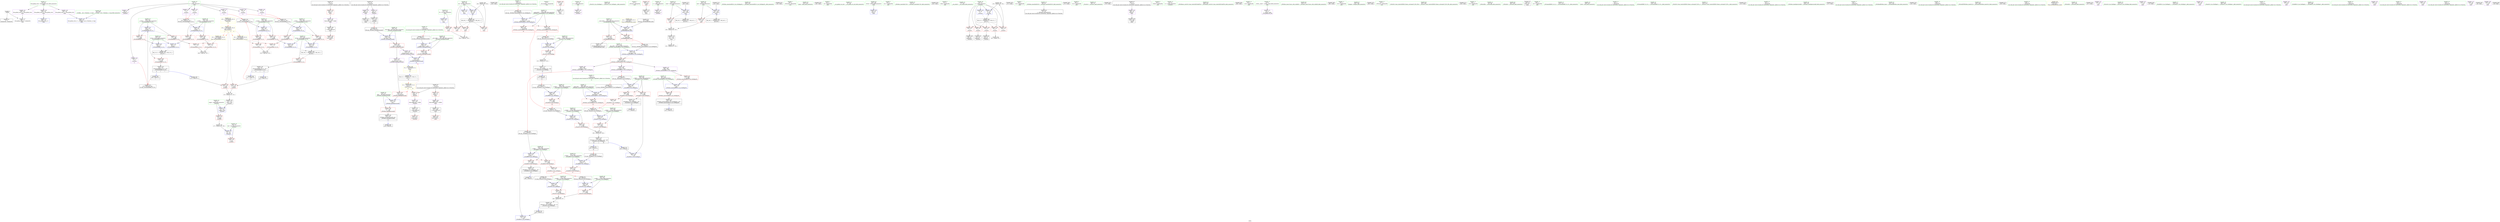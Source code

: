 digraph "SVFG" {
	label="SVFG";

	Node0x5564a531a4a0 [shape=record,color=grey,label="{NodeID: 0\nNullPtr}"];
	Node0x5564a531a4a0 -> Node0x5564a5494d60[style=solid];
	Node0x5564a531a4a0 -> Node0x5564a54966e0[style=solid];
	Node0x5564a54cfbc0 [shape=record,color=black,label="{NodeID: 526\n180 = PHI(116, 117, )\n1st arg _ZSt3minIiERKT_S2_S2_ }"];
	Node0x5564a54cfbc0 -> Node0x5564a5496f30[style=solid];
	Node0x5564a54953d0 [shape=record,color=red,label="{NodeID: 194\n259\<--258\nvbase.offset\<--\nmain\n}"];
	Node0x5564a5492470 [shape=record,color=black,label="{NodeID: 111\n270\<--269\n\<--add.ptr4\nmain\n}"];
	Node0x5564a5490440 [shape=record,color=green,label="{NodeID: 28\n8\<--12\nx\<--x_field_insensitive\nGlob }"];
	Node0x5564a5490440 -> Node0x5564a5497800[style=solid];
	Node0x5564a5490440 -> Node0x5564a54978d0[style=solid];
	Node0x5564a5490440 -> Node0x5564a54979a0[style=solid];
	Node0x5564a5490440 -> Node0x5564a5497a70[style=solid];
	Node0x5564a5490440 -> Node0x5564a5497b40[style=solid];
	Node0x5564a5490440 -> Node0x5564a5497c10[style=solid];
	Node0x5564a5490440 -> Node0x5564a5497ce0[style=solid];
	Node0x5564a549b590 [shape=record,color=grey,label="{NodeID: 388\n330 = Binary(329, 104, )\n}"];
	Node0x5564a549b590 -> Node0x5564a549f8f0[style=solid];
	Node0x5564a5496b20 [shape=record,color=blue,label="{NodeID: 222\n158\<--154\n__a.addr\<--__a\n_ZSt3maxIiERKT_S2_S2_\n}"];
	Node0x5564a5496b20 -> Node0x5564a5499e90[style=dashed];
	Node0x5564a5496b20 -> Node0x5564a5499f60[style=dashed];
	Node0x5564a54985d0 [shape=record,color=purple,label="{NodeID: 139\n464\<--42\nllvm.global_ctors_0\<--llvm.global_ctors\nGlob }"];
	Node0x5564a54985d0 -> Node0x5564a54964e0[style=solid];
	Node0x5564a5492e20 [shape=record,color=green,label="{NodeID: 56\n210\<--211\n__old\<--__old_field_insensitive\n_ZNSt8ios_base9precisionEl\n}"];
	Node0x5564a5492e20 -> Node0x5564a549aac0[style=solid];
	Node0x5564a5492e20 -> Node0x5564a549f270[style=solid];
	Node0x5564a54cdd20 [shape=record,color=black,label="{NodeID: 499\n100 = PHI()\n}"];
	Node0x5564a54a0110 [shape=record,color=blue,label="{NodeID: 250\n421\<--418\n__b.addr\<--__b\n_ZStoRRSt13_Ios_FmtflagsS_\n}"];
	Node0x5564a54a0110 -> Node0x5564a5496000[style=dashed];
	Node0x5564a5499cf0 [shape=record,color=red,label="{NodeID: 167\n133\<--132\nvbase.offset\<--\n_Z5solvev\n}"];
	Node0x5564a5494750 [shape=record,color=green,label="{NodeID: 84\n421\<--422\n__b.addr\<--__b.addr_field_insensitive\n_ZStoRRSt13_Ios_FmtflagsS_\n}"];
	Node0x5564a5494750 -> Node0x5564a5496000[style=solid];
	Node0x5564a5494750 -> Node0x5564a54a0110[style=solid];
	Node0x5564a548e280 [shape=record,color=green,label="{NodeID: 1\n7\<--1\n__dso_handle\<--dummyObj\nGlob }"];
	Node0x5564a54cfd40 [shape=record,color=black,label="{NodeID: 527\n448 = PHI(426, )\n0th arg _ZStorSt13_Ios_FmtflagsS_ }"];
	Node0x5564a54cfd40 -> Node0x5564a54a0450[style=solid];
	Node0x5564a54954a0 [shape=record,color=red,label="{NodeID: 195\n268\<--267\nvbase.offset3\<--\nmain\n}"];
	Node0x5564a5492540 [shape=record,color=black,label="{NodeID: 112\n280\<--277\ncall8\<--\nmain\n}"];
	Node0x5564a5490540 [shape=record,color=green,label="{NodeID: 29\n13\<--14\ny\<--y_field_insensitive\nGlob }"];
	Node0x5564a5490540 -> Node0x5564a5497db0[style=solid];
	Node0x5564a549b710 [shape=record,color=grey,label="{NodeID: 389\n413 = Binary(412, 414, )\n}"];
	Node0x5564a549b710 -> Node0x5564a54973f0[style=solid];
	Node0x5564a5496bf0 [shape=record,color=blue,label="{NodeID: 223\n160\<--155\n__b.addr\<--__b\n_ZSt3maxIiERKT_S2_S2_\n}"];
	Node0x5564a5496bf0 -> Node0x5564a549a030[style=dashed];
	Node0x5564a5496bf0 -> Node0x5564a549a100[style=dashed];
	Node0x5564a54986a0 [shape=record,color=purple,label="{NodeID: 140\n465\<--42\nllvm.global_ctors_1\<--llvm.global_ctors\nGlob }"];
	Node0x5564a54986a0 -> Node0x5564a54965e0[style=solid];
	Node0x5564a5492ef0 [shape=record,color=green,label="{NodeID: 57\n228\<--229\n__base.addr\<--__base.addr_field_insensitive\n_ZSt5fixedRSt8ios_base\n}"];
	Node0x5564a5492ef0 -> Node0x5564a549ac60[style=solid];
	Node0x5564a5492ef0 -> Node0x5564a549ad30[style=solid];
	Node0x5564a5492ef0 -> Node0x5564a549f410[style=solid];
	Node0x5564a54cddf0 [shape=record,color=black,label="{NodeID: 500\n109 = PHI(153, )\n|{<s0>7}}"];
	Node0x5564a54cddf0:s0 -> Node0x5564a54d0140[style=solid,color=red];
	Node0x5564a54b9680 [shape=record,color=yellow,style=double,label="{NodeID: 417\n10V_1 = ENCHI(MR_10V_0)\npts\{120000 \}\nFun[main]|{<s0>25}}"];
	Node0x5564a54b9680:s0 -> Node0x5564a54ba950[style=dashed,color=red];
	Node0x5564a54a01e0 [shape=record,color=blue,label="{NodeID: 251\n431\<--428\n\<--call\n_ZStoRRSt13_Ios_FmtflagsS_\n}"];
	Node0x5564a5499dc0 [shape=record,color=red,label="{NodeID: 168\n176\<--156\n\<--retval\n_ZSt3maxIiERKT_S2_S2_\n}"];
	Node0x5564a5499dc0 -> Node0x5564a5491e30[style=solid];
	Node0x5564a5494820 [shape=record,color=green,label="{NodeID: 85\n429\<--430\n_ZStorSt13_Ios_FmtflagsS_\<--_ZStorSt13_Ios_FmtflagsS__field_insensitive\n}"];
	Node0x5564a548e310 [shape=record,color=green,label="{NodeID: 2\n17\<--1\n_ZSt3cin\<--dummyObj\nGlob }"];
	Node0x5564a54cfe50 [shape=record,color=black,label="{NodeID: 528\n449 = PHI(427, )\n1st arg _ZStorSt13_Ios_FmtflagsS_ }"];
	Node0x5564a54cfe50 -> Node0x5564a54a0520[style=solid];
	Node0x5564a5495570 [shape=record,color=red,label="{NodeID: 196\n368\<--357\nthis1\<--this.addr\n_ZNSt8ios_base4setfESt13_Ios_FmtflagsS0_\n}"];
	Node0x5564a5495570 -> Node0x5564a5498cb0[style=solid];
	Node0x5564a5495570 -> Node0x5564a5498d80[style=solid];
	Node0x5564a5495570 -> Node0x5564a5498e50[style=solid];
	Node0x5564a5492610 [shape=record,color=black,label="{NodeID: 113\n286\<--283\ncall9\<--\nmain\n}"];
	Node0x5564a5490640 [shape=record,color=green,label="{NodeID: 30\n15\<--16\nz\<--z_field_insensitive\nGlob }"];
	Node0x5564a5490640 -> Node0x5564a5497e80[style=solid];
	Node0x5564a549b890 [shape=record,color=grey,label="{NodeID: 390\n322 = Binary(321, 323, )\n}"];
	Node0x5564a5496cc0 [shape=record,color=blue,label="{NodeID: 224\n156\<--170\nretval\<--\n_ZSt3maxIiERKT_S2_S2_\n}"];
	Node0x5564a5496cc0 -> Node0x5564a54b5840[style=dashed];
	Node0x5564a54987a0 [shape=record,color=purple,label="{NodeID: 141\n466\<--42\nllvm.global_ctors_2\<--llvm.global_ctors\nGlob }"];
	Node0x5564a54987a0 -> Node0x5564a54966e0[style=solid];
	Node0x5564a5492fc0 [shape=record,color=green,label="{NodeID: 58\n235\<--236\n_ZNSt8ios_base4setfESt13_Ios_FmtflagsS0_\<--_ZNSt8ios_base4setfESt13_Ios_FmtflagsS0__field_insensitive\n}"];
	Node0x5564a54cdff0 [shape=record,color=black,label="{NodeID: 501\n140 = PHI()\n}"];
	Node0x5564a54a02b0 [shape=record,color=blue,label="{NodeID: 252\n437\<--435\n__a.addr\<--__a\n_ZStanSt13_Ios_FmtflagsS_\n}"];
	Node0x5564a54a02b0 -> Node0x5564a54961a0[style=dashed];
	Node0x5564a5499e90 [shape=record,color=red,label="{NodeID: 169\n164\<--158\n\<--__a.addr\n_ZSt3maxIiERKT_S2_S2_\n}"];
	Node0x5564a5499e90 -> Node0x5564a549a1d0[style=solid];
	Node0x5564a5494920 [shape=record,color=green,label="{NodeID: 86\n437\<--438\n__a.addr\<--__a.addr_field_insensitive\n_ZStanSt13_Ios_FmtflagsS_\n}"];
	Node0x5564a5494920 -> Node0x5564a54961a0[style=solid];
	Node0x5564a5494920 -> Node0x5564a54a02b0[style=solid];
	Node0x5564a548e5c0 [shape=record,color=green,label="{NodeID: 3\n20\<--1\n_ZSt4cout\<--dummyObj\nGlob }"];
	Node0x5564a54cff60 [shape=record,color=black,label="{NodeID: 529\n154 = PHI(107, 112, )\n0th arg _ZSt3maxIiERKT_S2_S2_ }"];
	Node0x5564a54cff60 -> Node0x5564a5496b20[style=solid];
	Node0x5564a5495640 [shape=record,color=red,label="{NodeID: 197\n380\<--359\n\<--__fmtfl.addr\n_ZNSt8ios_base4setfESt13_Ios_FmtflagsS0_\n|{<s0>34}}"];
	Node0x5564a5495640:s0 -> Node0x5564a54d05b0[style=solid,color=red];
	Node0x5564a54926e0 [shape=record,color=black,label="{NodeID: 114\n321\<--320\nconv\<--sub\nmain\n}"];
	Node0x5564a54926e0 -> Node0x5564a549b890[style=solid];
	Node0x5564a5490740 [shape=record,color=green,label="{NodeID: 31\n42\<--46\nllvm.global_ctors\<--llvm.global_ctors_field_insensitive\nGlob }"];
	Node0x5564a5490740 -> Node0x5564a54985d0[style=solid];
	Node0x5564a5490740 -> Node0x5564a54986a0[style=solid];
	Node0x5564a5490740 -> Node0x5564a54987a0[style=solid];
	Node0x5564a549ba10 [shape=record,color=grey,label="{NodeID: 391\n320 = Binary(318, 319, )\n}"];
	Node0x5564a549ba10 -> Node0x5564a54926e0[style=solid];
	Node0x5564a5496d90 [shape=record,color=blue,label="{NodeID: 225\n156\<--173\nretval\<--\n_ZSt3maxIiERKT_S2_S2_\n}"];
	Node0x5564a5496d90 -> Node0x5564a54b5840[style=dashed];
	Node0x5564a54988a0 [shape=record,color=purple,label="{NodeID: 142\n131\<--130\nvbase.offset.ptr\<--vtable\n_Z5solvev\n}"];
	Node0x5564a54988a0 -> Node0x5564a5491c90[style=solid];
	Node0x5564a54930c0 [shape=record,color=green,label="{NodeID: 59\n242\<--243\nmain\<--main_field_insensitive\n}"];
	Node0x5564a54ce0c0 [shape=record,color=black,label="{NodeID: 502\n146 = PHI()\n}"];
	Node0x5564a54a0380 [shape=record,color=blue,label="{NodeID: 253\n439\<--436\n__b.addr\<--__b\n_ZStanSt13_Ios_FmtflagsS_\n}"];
	Node0x5564a54a0380 -> Node0x5564a5496270[style=dashed];
	Node0x5564a5499f60 [shape=record,color=red,label="{NodeID: 170\n173\<--158\n\<--__a.addr\n_ZSt3maxIiERKT_S2_S2_\n}"];
	Node0x5564a5499f60 -> Node0x5564a5496d90[style=solid];
	Node0x5564a54949f0 [shape=record,color=green,label="{NodeID: 87\n439\<--440\n__b.addr\<--__b.addr_field_insensitive\n_ZStanSt13_Ios_FmtflagsS_\n}"];
	Node0x5564a54949f0 -> Node0x5564a5496270[style=solid];
	Node0x5564a54949f0 -> Node0x5564a54a0380[style=solid];
	Node0x5564a548e650 [shape=record,color=green,label="{NodeID: 4\n23\<--1\n.str\<--dummyObj\nGlob }"];
	Node0x5564a54d0140 [shape=record,color=black,label="{NodeID: 530\n155 = PHI(108, 109, )\n1st arg _ZSt3maxIiERKT_S2_S2_ }"];
	Node0x5564a54d0140 -> Node0x5564a5496bf0[style=solid];
	Node0x5564a5495710 [shape=record,color=red,label="{NodeID: 198\n372\<--361\n\<--__mask.addr\n_ZNSt8ios_base4setfESt13_Ios_FmtflagsS0_\n|{<s0>32}}"];
	Node0x5564a5495710:s0 -> Node0x5564a54d1170[style=solid,color=red];
	Node0x5564a5497250 [shape=record,color=black,label="{NodeID: 115\n353\<--389\n_ZNSt8ios_base4setfESt13_Ios_FmtflagsS0__ret\<--\n_ZNSt8ios_base4setfESt13_Ios_FmtflagsS0_\n|{<s0>13}}"];
	Node0x5564a5497250:s0 -> Node0x5564a54ce190[style=solid,color=blue];
	Node0x5564a5490840 [shape=record,color=green,label="{NodeID: 32\n47\<--48\n__cxx_global_var_init\<--__cxx_global_var_init_field_insensitive\n}"];
	Node0x5564a549bb90 [shape=record,color=grey,label="{NodeID: 392\n445 = Binary(443, 444, )\n}"];
	Node0x5564a549bb90 -> Node0x5564a5497590[style=solid];
	Node0x5564a5496e60 [shape=record,color=blue,label="{NodeID: 226\n183\<--179\n__a.addr\<--__a\n_ZSt3minIiERKT_S2_S2_\n}"];
	Node0x5564a5496e60 -> Node0x5564a549a440[style=dashed];
	Node0x5564a5496e60 -> Node0x5564a549a510[style=dashed];
	Node0x5564a5498970 [shape=record,color=purple,label="{NodeID: 143\n215\<--214\n_M_precision\<--this1\n_ZNSt8ios_base9precisionEl\n}"];
	Node0x5564a5498970 -> Node0x5564a549ab90[style=solid];
	Node0x5564a54931c0 [shape=record,color=green,label="{NodeID: 60\n245\<--246\nretval\<--retval_field_insensitive\nmain\n}"];
	Node0x5564a54931c0 -> Node0x5564a549f4e0[style=solid];
	Node0x5564a54ce190 [shape=record,color=black,label="{NodeID: 503\n232 = PHI(353, )\n}"];
	Node0x5564a54a0450 [shape=record,color=blue,label="{NodeID: 254\n450\<--448\n__a.addr\<--__a\n_ZStorSt13_Ios_FmtflagsS_\n}"];
	Node0x5564a54a0450 -> Node0x5564a5496340[style=dashed];
	Node0x5564a549a030 [shape=record,color=red,label="{NodeID: 171\n166\<--160\n\<--__b.addr\n_ZSt3maxIiERKT_S2_S2_\n}"];
	Node0x5564a549a030 -> Node0x5564a549a2a0[style=solid];
	Node0x5564a5494ac0 [shape=record,color=green,label="{NodeID: 88\n450\<--451\n__a.addr\<--__a.addr_field_insensitive\n_ZStorSt13_Ios_FmtflagsS_\n}"];
	Node0x5564a5494ac0 -> Node0x5564a5496340[style=solid];
	Node0x5564a5494ac0 -> Node0x5564a54a0450[style=solid];
	Node0x5564a548e6e0 [shape=record,color=green,label="{NodeID: 5\n25\<--1\n.str.1\<--dummyObj\nGlob }"];
	Node0x5564a54d02c0 [shape=record,color=black,label="{NodeID: 531\n227 = PHI()\n0th arg _ZSt5fixedRSt8ios_base }"];
	Node0x5564a54d02c0 -> Node0x5564a549f410[style=solid];
	Node0x5564a54957e0 [shape=record,color=red,label="{NodeID: 199\n381\<--361\n\<--__mask.addr\n_ZNSt8ios_base4setfESt13_Ios_FmtflagsS0_\n|{<s0>34}}"];
	Node0x5564a54957e0:s0 -> Node0x5564a54d07c0[style=solid,color=red];
	Node0x5564a5497320 [shape=record,color=black,label="{NodeID: 116\n391\<--404\n_ZStaNRSt13_Ios_FmtflagsS__ret\<--\n_ZStaNRSt13_Ios_FmtflagsS_\n|{<s0>33}}"];
	Node0x5564a5497320:s0 -> Node0x5564a54cf370[style=solid,color=blue];
	Node0x5564a5490940 [shape=record,color=green,label="{NodeID: 33\n51\<--52\n_ZNSt8ios_base4InitC1Ev\<--_ZNSt8ios_base4InitC1Ev_field_insensitive\n}"];
	Node0x5564a549bd10 [shape=record,color=grey,label="{NodeID: 393\n127 = Binary(126, 128, )\n}"];
	Node0x5564a549bd10 -> Node0x5564a5496a50[style=solid];
	Node0x5564a5496f30 [shape=record,color=blue,label="{NodeID: 227\n185\<--180\n__b.addr\<--__b\n_ZSt3minIiERKT_S2_S2_\n}"];
	Node0x5564a5496f30 -> Node0x5564a549a5e0[style=dashed];
	Node0x5564a5496f30 -> Node0x5564a549a6b0[style=dashed];
	Node0x5564a5498a40 [shape=record,color=purple,label="{NodeID: 144\n219\<--214\n_M_precision2\<--this1\n_ZNSt8ios_base9precisionEl\n}"];
	Node0x5564a5498a40 -> Node0x5564a549f340[style=solid];
	Node0x5564a5493290 [shape=record,color=green,label="{NodeID: 61\n247\<--248\nTC\<--TC_field_insensitive\nmain\n}"];
	Node0x5564a5493290 -> Node0x5564a549ae00[style=solid];
	Node0x5564a5493290 -> Node0x5564a549f5b0[style=solid];
	Node0x5564a54ce2a0 [shape=record,color=black,label="{NodeID: 504\n262 = PHI()\n}"];
	Node0x5564a54a0520 [shape=record,color=blue,label="{NodeID: 255\n452\<--449\n__b.addr\<--__b\n_ZStorSt13_Ios_FmtflagsS_\n}"];
	Node0x5564a54a0520 -> Node0x5564a5496410[style=dashed];
	Node0x5564a549a100 [shape=record,color=red,label="{NodeID: 172\n170\<--160\n\<--__b.addr\n_ZSt3maxIiERKT_S2_S2_\n}"];
	Node0x5564a549a100 -> Node0x5564a5496cc0[style=solid];
	Node0x5564a5494b90 [shape=record,color=green,label="{NodeID: 89\n452\<--453\n__b.addr\<--__b.addr_field_insensitive\n_ZStorSt13_Ios_FmtflagsS_\n}"];
	Node0x5564a5494b90 -> Node0x5564a5496410[style=solid];
	Node0x5564a5494b90 -> Node0x5564a54a0520[style=solid];
	Node0x5564a548e770 [shape=record,color=green,label="{NodeID: 6\n27\<--1\nstdin\<--dummyObj\nGlob }"];
	Node0x5564a54d0390 [shape=record,color=black,label="{NodeID: 532\n392 = PHI(376, )\n0th arg _ZStaNRSt13_Ios_FmtflagsS_ }"];
	Node0x5564a54d0390 -> Node0x5564a549fd00[style=solid];
	Node0x5564a54958b0 [shape=record,color=red,label="{NodeID: 200\n389\<--363\n\<--__old\n_ZNSt8ios_base4setfESt13_Ios_FmtflagsS0_\n}"];
	Node0x5564a54958b0 -> Node0x5564a5497250[style=solid];
	Node0x5564a54973f0 [shape=record,color=black,label="{NodeID: 117\n407\<--413\n_ZStcoSt13_Ios_Fmtflags_ret\<--neg\n_ZStcoSt13_Ios_Fmtflags\n|{<s0>32}}"];
	Node0x5564a54973f0:s0 -> Node0x5564a54cf170[style=solid,color=blue];
	Node0x5564a5490a40 [shape=record,color=green,label="{NodeID: 34\n57\<--58\n__cxa_atexit\<--__cxa_atexit_field_insensitive\n}"];
	Node0x5564a549be90 [shape=record,color=grey,label="{NodeID: 394\n103 = Binary(102, 104, )\n}"];
	Node0x5564a549be90 -> Node0x5564a54968b0[style=solid];
	Node0x5564a5497000 [shape=record,color=blue,label="{NodeID: 228\n181\<--195\nretval\<--\n_ZSt3minIiERKT_S2_S2_\n}"];
	Node0x5564a5497000 -> Node0x5564a54b7140[style=dashed];
	Node0x5564a5498b10 [shape=record,color=purple,label="{NodeID: 145\n257\<--256\nvbase.offset.ptr\<--vtable\nmain\n}"];
	Node0x5564a5498b10 -> Node0x5564a5492200[style=solid];
	Node0x5564a5493360 [shape=record,color=green,label="{NodeID: 62\n249\<--250\nZZ\<--ZZ_field_insensitive\nmain\n}"];
	Node0x5564a5493360 -> Node0x5564a549aed0[style=solid];
	Node0x5564a5493360 -> Node0x5564a549afa0[style=solid];
	Node0x5564a5493360 -> Node0x5564a549b070[style=solid];
	Node0x5564a5493360 -> Node0x5564a549f680[style=solid];
	Node0x5564a5493360 -> Node0x5564a549f8f0[style=solid];
	Node0x5564a54ce370 [shape=record,color=black,label="{NodeID: 505\n271 = PHI()\n}"];
	Node0x5564a549a1d0 [shape=record,color=red,label="{NodeID: 173\n165\<--164\n\<--\n_ZSt3maxIiERKT_S2_S2_\n}"];
	Node0x5564a549a1d0 -> Node0x5564a549c610[style=solid];
	Node0x5564a5494c60 [shape=record,color=green,label="{NodeID: 90\n44\<--460\n_GLOBAL__sub_I_Uhateme_2_0.cpp\<--_GLOBAL__sub_I_Uhateme_2_0.cpp_field_insensitive\n}"];
	Node0x5564a5494c60 -> Node0x5564a54965e0[style=solid];
	Node0x5564a548efb0 [shape=record,color=green,label="{NodeID: 7\n28\<--1\n.str.2\<--dummyObj\nGlob }"];
	Node0x5564a54d04a0 [shape=record,color=black,label="{NodeID: 533\n393 = PHI(373, )\n1st arg _ZStaNRSt13_Ios_FmtflagsS_ }"];
	Node0x5564a54d04a0 -> Node0x5564a549fdd0[style=solid];
	Node0x5564a5495980 [shape=record,color=red,label="{NodeID: 201\n370\<--369\n\<--_M_flags\n_ZNSt8ios_base4setfESt13_Ios_FmtflagsS0_\n}"];
	Node0x5564a5495980 -> Node0x5564a549fc30[style=solid];
	Node0x5564a54974c0 [shape=record,color=black,label="{NodeID: 118\n416\<--431\n_ZStoRRSt13_Ios_FmtflagsS__ret\<--\n_ZStoRRSt13_Ios_FmtflagsS_\n|{<s0>35}}"];
	Node0x5564a54974c0:s0 -> Node0x5564a54cf5f0[style=solid,color=blue];
	Node0x5564a5490b40 [shape=record,color=green,label="{NodeID: 35\n56\<--62\n_ZNSt8ios_base4InitD1Ev\<--_ZNSt8ios_base4InitD1Ev_field_insensitive\n}"];
	Node0x5564a5490b40 -> Node0x5564a5491780[style=solid];
	Node0x5564a549c010 [shape=record,color=grey,label="{NodeID: 395\n123 = Binary(114, 122, )\n}"];
	Node0x5564a549c010 -> Node0x5564a5491bc0[style=solid];
	Node0x5564a54970d0 [shape=record,color=blue,label="{NodeID: 229\n181\<--198\nretval\<--\n_ZSt3minIiERKT_S2_S2_\n}"];
	Node0x5564a54970d0 -> Node0x5564a54b7140[style=dashed];
	Node0x5564a5498be0 [shape=record,color=purple,label="{NodeID: 146\n266\<--265\nvbase.offset.ptr2\<--vtable1\nmain\n}"];
	Node0x5564a5498be0 -> Node0x5564a54923a0[style=solid];
	Node0x5564a5493430 [shape=record,color=green,label="{NodeID: 63\n251\<--252\nstart\<--start_field_insensitive\nmain\n}"];
	Node0x5564a5493430 -> Node0x5564a5495230[style=solid];
	Node0x5564a5493430 -> Node0x5564a549f750[style=solid];
	Node0x5564a54ce440 [shape=record,color=black,label="{NodeID: 506\n272 = PHI()\n}"];
	Node0x5564a54b9c20 [shape=record,color=yellow,style=double,label="{NodeID: 423\n10V_1 = ENCHI(MR_10V_0)\npts\{120000 \}\nFun[_ZSt3maxIiERKT_S2_S2_]}"];
	Node0x5564a54b9c20 -> Node0x5564a549a1d0[style=dashed];
	Node0x5564a54b9c20 -> Node0x5564a549a2a0[style=dashed];
	Node0x5564a549a2a0 [shape=record,color=red,label="{NodeID: 174\n167\<--166\n\<--\n_ZSt3maxIiERKT_S2_S2_\n}"];
	Node0x5564a549a2a0 -> Node0x5564a549c610[style=solid];
	Node0x5564a5494d60 [shape=record,color=black,label="{NodeID: 91\n2\<--3\ndummyVal\<--dummyVal\n}"];
	Node0x5564a548f040 [shape=record,color=green,label="{NodeID: 8\n30\<--1\n.str.3\<--dummyObj\nGlob }"];
	Node0x5564a54d05b0 [shape=record,color=black,label="{NodeID: 534\n435 = PHI(380, 401, )\n0th arg _ZStanSt13_Ios_FmtflagsS_ }"];
	Node0x5564a54d05b0 -> Node0x5564a54a02b0[style=solid];
	Node0x5564a5495a50 [shape=record,color=red,label="{NodeID: 202\n400\<--394\n\<--__a.addr\n_ZStaNRSt13_Ios_FmtflagsS_\n}"];
	Node0x5564a5495a50 -> Node0x5564a5495cc0[style=solid];
	Node0x5564a5497590 [shape=record,color=black,label="{NodeID: 119\n434\<--445\n_ZStanSt13_Ios_FmtflagsS__ret\<--and\n_ZStanSt13_Ios_FmtflagsS_\n|{<s0>34|<s1>36}}"];
	Node0x5564a5497590:s0 -> Node0x5564a54cf480[style=solid,color=blue];
	Node0x5564a5497590:s1 -> Node0x5564a54cf700[style=solid,color=blue];
	Node0x5564a5490c40 [shape=record,color=green,label="{NodeID: 36\n69\<--70\n_Z5solvev\<--_Z5solvev_field_insensitive\n}"];
	Node0x5564a549c190 [shape=record,color=grey,label="{NodeID: 396\n84 = cmp(83, 85, )\n}"];
	Node0x5564a54971a0 [shape=record,color=blue,label="{NodeID: 230\n206\<--204\nthis.addr\<--this\n_ZNSt8ios_base9precisionEl\n}"];
	Node0x5564a54971a0 -> Node0x5564a549a920[style=dashed];
	Node0x5564a5498cb0 [shape=record,color=purple,label="{NodeID: 147\n369\<--368\n_M_flags\<--this1\n_ZNSt8ios_base4setfESt13_Ios_FmtflagsS0_\n}"];
	Node0x5564a5498cb0 -> Node0x5564a5495980[style=solid];
	Node0x5564a5493500 [shape=record,color=green,label="{NodeID: 64\n253\<--254\nend\<--end_field_insensitive\nmain\n}"];
	Node0x5564a5493500 -> Node0x5564a5495300[style=solid];
	Node0x5564a5493500 -> Node0x5564a549f820[style=solid];
	Node0x5564a54ce540 [shape=record,color=black,label="{NodeID: 507\n276 = PHI()\n}"];
	Node0x5564a54b9d00 [shape=record,color=yellow,style=double,label="{NodeID: 424\n33V_1 = ENCHI(MR_33V_0)\npts\{229 \}\nFun[_ZSt5fixedRSt8ios_base]}"];
	Node0x5564a54b9d00 -> Node0x5564a549f410[style=dashed];
	Node0x5564a549a370 [shape=record,color=red,label="{NodeID: 175\n201\<--181\n\<--retval\n_ZSt3minIiERKT_S2_S2_\n}"];
	Node0x5564a549a370 -> Node0x5564a5491f90[style=solid];
	Node0x5564a5494e60 [shape=record,color=black,label="{NodeID: 92\n18\<--17\n\<--_ZSt3cin\nCan only get source location for instruction, argument, global var or function.}"];
	Node0x5564a5494e60 -> Node0x5564a5498f20[style=solid];
	Node0x5564a548f140 [shape=record,color=green,label="{NodeID: 9\n32\<--1\nstdout\<--dummyObj\nGlob }"];
	Node0x5564a54d07c0 [shape=record,color=black,label="{NodeID: 535\n436 = PHI(381, 402, )\n1st arg _ZStanSt13_Ios_FmtflagsS_ }"];
	Node0x5564a54d07c0 -> Node0x5564a54a0380[style=solid];
	Node0x5564a5495b20 [shape=record,color=red,label="{NodeID: 203\n404\<--394\n\<--__a.addr\n_ZStaNRSt13_Ios_FmtflagsS_\n}"];
	Node0x5564a5495b20 -> Node0x5564a5497320[style=solid];
	Node0x5564a5495b20 -> Node0x5564a549fea0[style=solid];
	Node0x5564a5497660 [shape=record,color=black,label="{NodeID: 120\n447\<--458\n_ZStorSt13_Ios_FmtflagsS__ret\<--or\n_ZStorSt13_Ios_FmtflagsS_\n|{<s0>37}}"];
	Node0x5564a5497660:s0 -> Node0x5564a54cf870[style=solid,color=blue];
	Node0x5564a5490d40 [shape=record,color=green,label="{NodeID: 37\n72\<--73\nn\<--n_field_insensitive\n_Z5solvev\n}"];
	Node0x5564a549c310 [shape=record,color=grey,label="{NodeID: 397\n193 = cmp(190, 192, )\n}"];
	Node0x5564a549f1a0 [shape=record,color=blue,label="{NodeID: 231\n208\<--205\n__prec.addr\<--__prec\n_ZNSt8ios_base9precisionEl\n}"];
	Node0x5564a549f1a0 -> Node0x5564a549a9f0[style=dashed];
	Node0x5564a5498d80 [shape=record,color=purple,label="{NodeID: 148\n376\<--368\n_M_flags2\<--this1\n_ZNSt8ios_base4setfESt13_Ios_FmtflagsS0_\n|{<s0>33}}"];
	Node0x5564a5498d80:s0 -> Node0x5564a54d0390[style=solid,color=red];
	Node0x5564a54935d0 [shape=record,color=green,label="{NodeID: 65\n263\<--264\n_ZNSt9basic_iosIcSt11char_traitsIcEE3tieEPSo\<--_ZNSt9basic_iosIcSt11char_traitsIcEE3tieEPSo_field_insensitive\n}"];
	Node0x5564a54ce640 [shape=record,color=black,label="{NodeID: 508\n288 = PHI()\n}"];
	Node0x5564a549a440 [shape=record,color=red,label="{NodeID: 176\n191\<--183\n\<--__a.addr\n_ZSt3minIiERKT_S2_S2_\n}"];
	Node0x5564a549a440 -> Node0x5564a549a850[style=solid];
	Node0x5564a5494f60 [shape=record,color=black,label="{NodeID: 93\n19\<--17\n\<--_ZSt3cin\nCan only get source location for instruction, argument, global var or function.}"];
	Node0x5564a5494f60 -> Node0x5564a5499190[style=solid];
	Node0x5564a548f240 [shape=record,color=green,label="{NodeID: 10\n33\<--1\n.str.4\<--dummyObj\nGlob }"];
	Node0x5564a54d0940 [shape=record,color=black,label="{NodeID: 536\n354 = PHI(231, )\n0th arg _ZNSt8ios_base4setfESt13_Ios_FmtflagsS0_ }"];
	Node0x5564a54d0940 -> Node0x5564a549f9c0[style=solid];
	Node0x5564a5495bf0 [shape=record,color=red,label="{NodeID: 204\n402\<--396\n\<--__b.addr\n_ZStaNRSt13_Ios_FmtflagsS_\n|{<s0>36}}"];
	Node0x5564a5495bf0:s0 -> Node0x5564a54d07c0[style=solid,color=red];
	Node0x5564a5497730 [shape=record,color=purple,label="{NodeID: 121\n53\<--4\n\<--_ZStL8__ioinit\n__cxx_global_var_init\n}"];
	Node0x5564a5490e10 [shape=record,color=green,label="{NodeID: 38\n74\<--75\ni\<--i_field_insensitive\n_Z5solvev\n}"];
	Node0x5564a5490e10 -> Node0x5564a54995a0[style=solid];
	Node0x5564a5490e10 -> Node0x5564a5499670[style=solid];
	Node0x5564a5490e10 -> Node0x5564a5499740[style=solid];
	Node0x5564a5490e10 -> Node0x5564a5499810[style=solid];
	Node0x5564a5490e10 -> Node0x5564a54998e0[style=solid];
	Node0x5564a5490e10 -> Node0x5564a54967e0[style=solid];
	Node0x5564a5490e10 -> Node0x5564a54968b0[style=solid];
	Node0x5564a549c490 [shape=record,color=grey,label="{NodeID: 398\n293 = cmp(291, 292, )\n}"];
	Node0x5564a549f270 [shape=record,color=blue,label="{NodeID: 232\n210\<--216\n__old\<--\n_ZNSt8ios_base9precisionEl\n}"];
	Node0x5564a549f270 -> Node0x5564a549aac0[style=dashed];
	Node0x5564a5498e50 [shape=record,color=purple,label="{NodeID: 149\n385\<--368\n_M_flags5\<--this1\n_ZNSt8ios_base4setfESt13_Ios_FmtflagsS0_\n|{<s0>35}}"];
	Node0x5564a5498e50:s0 -> Node0x5564a54d0c70[style=solid,color=red];
	Node0x5564a54936d0 [shape=record,color=green,label="{NodeID: 66\n274\<--275\n_ZNSt8ios_base15sync_with_stdioEb\<--_ZNSt8ios_base15sync_with_stdioEb_field_insensitive\n}"];
	Node0x5564a54ce740 [shape=record,color=black,label="{NodeID: 509\n296 = PHI()\n}"];
	Node0x5564a549a510 [shape=record,color=red,label="{NodeID: 177\n198\<--183\n\<--__a.addr\n_ZSt3minIiERKT_S2_S2_\n}"];
	Node0x5564a549a510 -> Node0x5564a54970d0[style=solid];
	Node0x5564a5495060 [shape=record,color=black,label="{NodeID: 94\n21\<--20\n\<--_ZSt4cout\nCan only get source location for instruction, argument, global var or function.}"];
	Node0x5564a5495060 -> Node0x5564a5498ff0[style=solid];
	Node0x5564a5495060 -> Node0x5564a54990c0[style=solid];
	Node0x5564a548f340 [shape=record,color=green,label="{NodeID: 11\n35\<--1\n.str.5\<--dummyObj\nGlob }"];
	Node0x5564a54d0a50 [shape=record,color=black,label="{NodeID: 537\n355 = PHI(233, )\n1st arg _ZNSt8ios_base4setfESt13_Ios_FmtflagsS0_ }"];
	Node0x5564a54d0a50 -> Node0x5564a549fa90[style=solid];
	Node0x5564a5495cc0 [shape=record,color=red,label="{NodeID: 205\n401\<--400\n\<--\n_ZStaNRSt13_Ios_FmtflagsS_\n|{<s0>36}}"];
	Node0x5564a5495cc0:s0 -> Node0x5564a54d05b0[style=solid,color=red];
	Node0x5564a5497800 [shape=record,color=purple,label="{NodeID: 122\n89\<--8\narrayidx\<--x\n_Z5solvev\n}"];
	Node0x5564a5490ee0 [shape=record,color=green,label="{NodeID: 39\n76\<--77\nrange\<--range_field_insensitive\n_Z5solvev\n}"];
	Node0x5564a5490ee0 -> Node0x5564a54999b0[style=solid];
	Node0x5564a5490ee0 -> Node0x5564a5496980[style=solid];
	Node0x5564a549c610 [shape=record,color=grey,label="{NodeID: 399\n168 = cmp(165, 167, )\n}"];
	Node0x5564a549f340 [shape=record,color=blue,label="{NodeID: 233\n219\<--218\n_M_precision2\<--\n_ZNSt8ios_base9precisionEl\n|{<s0>10}}"];
	Node0x5564a549f340:s0 -> Node0x5564a54be790[style=dashed,color=blue];
	Node0x5564a5498f20 [shape=record,color=purple,label="{NodeID: 150\n260\<--18\nadd.ptr\<--\nmain\n}"];
	Node0x5564a5498f20 -> Node0x5564a54922d0[style=solid];
	Node0x5564a54937d0 [shape=record,color=green,label="{NodeID: 67\n281\<--282\nfreopen\<--freopen_field_insensitive\n}"];
	Node0x5564a54ce8a0 [shape=record,color=black,label="{NodeID: 510\n300 = PHI()\n}"];
	Node0x5564a549a5e0 [shape=record,color=red,label="{NodeID: 178\n189\<--185\n\<--__b.addr\n_ZSt3minIiERKT_S2_S2_\n}"];
	Node0x5564a549a5e0 -> Node0x5564a549a780[style=solid];
	Node0x5564a5495160 [shape=record,color=black,label="{NodeID: 95\n22\<--20\n\<--_ZSt4cout\nCan only get source location for instruction, argument, global var or function.}"];
	Node0x5564a5495160 -> Node0x5564a5499260[style=solid];
	Node0x5564a5495160 -> Node0x5564a5499330[style=solid];
	Node0x5564a548f440 [shape=record,color=green,label="{NodeID: 12\n37\<--1\n_ZSt4cerr\<--dummyObj\nGlob }"];
	Node0x5564a54d0b60 [shape=record,color=black,label="{NodeID: 538\n356 = PHI(234, )\n2nd arg _ZNSt8ios_base4setfESt13_Ios_FmtflagsS0_ }"];
	Node0x5564a54d0b60 -> Node0x5564a549fb60[style=solid];
	Node0x5564a5495d90 [shape=record,color=red,label="{NodeID: 206\n412\<--409\n\<--__a.addr\n_ZStcoSt13_Ios_Fmtflags\n}"];
	Node0x5564a5495d90 -> Node0x5564a549b710[style=solid];
	Node0x5564a54978d0 [shape=record,color=purple,label="{NodeID: 123\n107\<--8\n\<--x\n_Z5solvev\n|{<s0>6}}"];
	Node0x5564a54978d0:s0 -> Node0x5564a54cff60[style=solid,color=red];
	Node0x5564a5490fb0 [shape=record,color=green,label="{NodeID: 40\n78\<--79\nans\<--ans_field_insensitive\n_Z5solvev\n}"];
	Node0x5564a5490fb0 -> Node0x5564a5499a80[style=solid];
	Node0x5564a5490fb0 -> Node0x5564a5496a50[style=solid];
	Node0x5564a54b5840 [shape=record,color=black,label="{NodeID: 400\nMR_12V_3 = PHI(MR_12V_4, MR_12V_2, )\npts\{157 \}\n}"];
	Node0x5564a54b5840 -> Node0x5564a5499dc0[style=dashed];
	Node0x5564a549f410 [shape=record,color=blue,label="{NodeID: 234\n228\<--227\n__base.addr\<--__base\n_ZSt5fixedRSt8ios_base\n}"];
	Node0x5564a549f410 -> Node0x5564a549ac60[style=dashed];
	Node0x5564a549f410 -> Node0x5564a549ad30[style=dashed];
	Node0x5564a5498ff0 [shape=record,color=purple,label="{NodeID: 151\n134\<--21\nadd.ptr\<--\n_Z5solvev\n}"];
	Node0x5564a5498ff0 -> Node0x5564a5491d60[style=solid];
	Node0x5564a54938d0 [shape=record,color=green,label="{NodeID: 68\n297\<--298\n_ZStlsISt11char_traitsIcEERSt13basic_ostreamIcT_ES5_PKc\<--_ZStlsISt11char_traitsIcEERSt13basic_ostreamIcT_ES5_PKc_field_insensitive\n}"];
	Node0x5564a54ce9a0 [shape=record,color=black,label="{NodeID: 511\n304 = PHI()\n}"];
	Node0x5564a549a6b0 [shape=record,color=red,label="{NodeID: 179\n195\<--185\n\<--__b.addr\n_ZSt3minIiERKT_S2_S2_\n}"];
	Node0x5564a549a6b0 -> Node0x5564a5497000[style=solid];
	Node0x5564a5491780 [shape=record,color=black,label="{NodeID: 96\n55\<--56\n\<--_ZNSt8ios_base4InitD1Ev\nCan only get source location for instruction, argument, global var or function.}"];
	Node0x5564a548f540 [shape=record,color=green,label="{NodeID: 13\n38\<--1\n.str.6\<--dummyObj\nGlob }"];
	Node0x5564a54d0c70 [shape=record,color=black,label="{NodeID: 539\n417 = PHI(385, )\n0th arg _ZStoRRSt13_Ios_FmtflagsS_ }"];
	Node0x5564a54d0c70 -> Node0x5564a54a0040[style=solid];
	Node0x5564a5495e60 [shape=record,color=red,label="{NodeID: 207\n425\<--419\n\<--__a.addr\n_ZStoRRSt13_Ios_FmtflagsS_\n}"];
	Node0x5564a5495e60 -> Node0x5564a54960d0[style=solid];
	Node0x5564a54979a0 [shape=record,color=purple,label="{NodeID: 124\n108\<--8\n\<--x\n_Z5solvev\n|{<s0>6}}"];
	Node0x5564a54979a0:s0 -> Node0x5564a54d0140[style=solid,color=red];
	Node0x5564a5491080 [shape=record,color=green,label="{NodeID: 41\n91\<--92\n_ZNSirsERi\<--_ZNSirsERi_field_insensitive\n}"];
	Node0x5564a54b5d40 [shape=record,color=black,label="{NodeID: 401\nMR_2V_2 = PHI(MR_2V_3, MR_2V_1, )\npts\{1 \}\n|{<s0>25}}"];
	Node0x5564a54b5d40:s0 -> Node0x5564a54ba5a0[style=dashed,color=red];
	Node0x5564a549f4e0 [shape=record,color=blue,label="{NodeID: 235\n245\<--81\nretval\<--\nmain\n}"];
	Node0x5564a54990c0 [shape=record,color=purple,label="{NodeID: 152\n269\<--21\nadd.ptr4\<--\nmain\n}"];
	Node0x5564a54990c0 -> Node0x5564a5492470[style=solid];
	Node0x5564a54939d0 [shape=record,color=green,label="{NodeID: 69\n301\<--302\n_ZNSolsEi\<--_ZNSolsEi_field_insensitive\n}"];
	Node0x5564a54cea70 [shape=record,color=black,label="{NodeID: 512\n305 = PHI()\n}"];
	Node0x5564a54cea70 -> Node0x5564a549f750[style=solid];
	Node0x5564a549a780 [shape=record,color=red,label="{NodeID: 180\n190\<--189\n\<--\n_ZSt3minIiERKT_S2_S2_\n}"];
	Node0x5564a549a780 -> Node0x5564a549c310[style=solid];
	Node0x5564a5491880 [shape=record,color=black,label="{NodeID: 97\n244\<--81\nmain_ret\<--\nmain\n}"];
	Node0x5564a548f640 [shape=record,color=green,label="{NodeID: 14\n40\<--1\n.str.7\<--dummyObj\nGlob }"];
	Node0x5564a54d0db0 [shape=record,color=black,label="{NodeID: 540\n418 = PHI(382, )\n1st arg _ZStoRRSt13_Ios_FmtflagsS_ }"];
	Node0x5564a54d0db0 -> Node0x5564a54a0110[style=solid];
	Node0x5564a5495f30 [shape=record,color=red,label="{NodeID: 208\n431\<--419\n\<--__a.addr\n_ZStoRRSt13_Ios_FmtflagsS_\n}"];
	Node0x5564a5495f30 -> Node0x5564a54974c0[style=solid];
	Node0x5564a5495f30 -> Node0x5564a54a01e0[style=solid];
	Node0x5564a5497a70 [shape=record,color=purple,label="{NodeID: 125\n112\<--8\n\<--x\n_Z5solvev\n|{<s0>7}}"];
	Node0x5564a5497a70:s0 -> Node0x5564a54cff60[style=solid,color=red];
	Node0x5564a5491180 [shape=record,color=green,label="{NodeID: 42\n110\<--111\n_ZSt3maxIiERKT_S2_S2_\<--_ZSt3maxIiERKT_S2_S2__field_insensitive\n}"];
	Node0x5564a54b6240 [shape=record,color=black,label="{NodeID: 402\nMR_40V_3 = PHI(MR_40V_4, MR_40V_2, )\npts\{250 \}\n}"];
	Node0x5564a54b6240 -> Node0x5564a549aed0[style=dashed];
	Node0x5564a54b6240 -> Node0x5564a549afa0[style=dashed];
	Node0x5564a54b6240 -> Node0x5564a549b070[style=dashed];
	Node0x5564a54b6240 -> Node0x5564a549f8f0[style=dashed];
	Node0x5564a549f5b0 [shape=record,color=blue,label="{NodeID: 236\n247\<--104\nTC\<--\nmain\n}"];
	Node0x5564a549f5b0 -> Node0x5564a549ae00[style=dashed];
	Node0x5564a5499190 [shape=record,color=red,label="{NodeID: 153\n256\<--19\nvtable\<--\nmain\n}"];
	Node0x5564a5499190 -> Node0x5564a5498b10[style=solid];
	Node0x5564a5493ad0 [shape=record,color=green,label="{NodeID: 70\n306\<--307\nclock\<--clock_field_insensitive\n}"];
	Node0x5564a54ceba0 [shape=record,color=black,label="{NodeID: 513\n310 = PHI()\n}"];
	Node0x5564a54ceba0 -> Node0x5564a549f820[style=solid];
	Node0x5564a549a850 [shape=record,color=red,label="{NodeID: 181\n192\<--191\n\<--\n_ZSt3minIiERKT_S2_S2_\n}"];
	Node0x5564a549a850 -> Node0x5564a549c310[style=solid];
	Node0x5564a5491950 [shape=record,color=black,label="{NodeID: 98\n88\<--87\nidxprom\<--\n_Z5solvev\n}"];
	Node0x5564a548f740 [shape=record,color=green,label="{NodeID: 15\n43\<--1\n\<--dummyObj\nCan only get source location for instruction, argument, global var or function.}"];
	Node0x5564a54d0ef0 [shape=record,color=black,label="{NodeID: 541\n204 = PHI(135, )\n0th arg _ZNSt8ios_base9precisionEl }"];
	Node0x5564a54d0ef0 -> Node0x5564a54971a0[style=solid];
	Node0x5564a5496000 [shape=record,color=red,label="{NodeID: 209\n427\<--421\n\<--__b.addr\n_ZStoRRSt13_Ios_FmtflagsS_\n|{<s0>37}}"];
	Node0x5564a5496000:s0 -> Node0x5564a54cfe50[style=solid,color=red];
	Node0x5564a5497b40 [shape=record,color=purple,label="{NodeID: 126\n115\<--8\n\<--x\n_Z5solvev\n|{<s0>8}}"];
	Node0x5564a5497b40:s0 -> Node0x5564a54cf9b0[style=solid,color=red];
	Node0x5564a5491280 [shape=record,color=green,label="{NodeID: 43\n118\<--119\n_ZSt3minIiERKT_S2_S2_\<--_ZSt3minIiERKT_S2_S2__field_insensitive\n}"];
	Node0x5564a54b6740 [shape=record,color=black,label="{NodeID: 403\nMR_42V_2 = PHI(MR_42V_3, MR_42V_1, )\npts\{252 \}\n}"];
	Node0x5564a54b6740 -> Node0x5564a549f750[style=dashed];
	Node0x5564a549f680 [shape=record,color=blue,label="{NodeID: 237\n249\<--104\nZZ\<--\nmain\n}"];
	Node0x5564a549f680 -> Node0x5564a54b6240[style=dashed];
	Node0x5564a5499260 [shape=record,color=red,label="{NodeID: 154\n130\<--22\nvtable\<--\n_Z5solvev\n}"];
	Node0x5564a5499260 -> Node0x5564a54988a0[style=solid];
	Node0x5564a5493bd0 [shape=record,color=green,label="{NodeID: 71\n314\<--315\n_ZStlsISt11char_traitsIcEERSt13basic_ostreamIcT_ES5_c\<--_ZStlsISt11char_traitsIcEERSt13basic_ostreamIcT_ES5_c_field_insensitive\n}"];
	Node0x5564a54ceca0 [shape=record,color=black,label="{NodeID: 514\n312 = PHI()\n}"];
	Node0x5564a549a920 [shape=record,color=red,label="{NodeID: 182\n214\<--206\nthis1\<--this.addr\n_ZNSt8ios_base9precisionEl\n}"];
	Node0x5564a549a920 -> Node0x5564a5498970[style=solid];
	Node0x5564a549a920 -> Node0x5564a5498a40[style=solid];
	Node0x5564a5491a20 [shape=record,color=black,label="{NodeID: 99\n94\<--93\nidxprom1\<--\n_Z5solvev\n}"];
	Node0x5564a548f840 [shape=record,color=green,label="{NodeID: 16\n81\<--1\n\<--dummyObj\nCan only get source location for instruction, argument, global var or function.}"];
	Node0x5564a54d1030 [shape=record,color=black,label="{NodeID: 542\n205 = PHI(137, )\n1st arg _ZNSt8ios_base9precisionEl }"];
	Node0x5564a54d1030 -> Node0x5564a549f1a0[style=solid];
	Node0x5564a54960d0 [shape=record,color=red,label="{NodeID: 210\n426\<--425\n\<--\n_ZStoRRSt13_Ios_FmtflagsS_\n|{<s0>37}}"];
	Node0x5564a54960d0:s0 -> Node0x5564a54cfd40[style=solid,color=red];
	Node0x5564a5497c10 [shape=record,color=purple,label="{NodeID: 127\n116\<--8\n\<--x\n_Z5solvev\n|{<s0>8}}"];
	Node0x5564a5497c10:s0 -> Node0x5564a54cfbc0[style=solid,color=red];
	Node0x5564a5491380 [shape=record,color=green,label="{NodeID: 44\n138\<--139\n_ZNSt8ios_base9precisionEl\<--_ZNSt8ios_base9precisionEl_field_insensitive\n}"];
	Node0x5564a54b6c40 [shape=record,color=black,label="{NodeID: 404\nMR_44V_2 = PHI(MR_44V_3, MR_44V_1, )\npts\{254 \}\n}"];
	Node0x5564a54b6c40 -> Node0x5564a549f820[style=dashed];
	Node0x5564a549f750 [shape=record,color=blue,label="{NodeID: 238\n251\<--305\nstart\<--call14\nmain\n}"];
	Node0x5564a549f750 -> Node0x5564a5495230[style=dashed];
	Node0x5564a549f750 -> Node0x5564a54b6740[style=dashed];
	Node0x5564a5499330 [shape=record,color=red,label="{NodeID: 155\n265\<--22\nvtable1\<--\nmain\n}"];
	Node0x5564a5499330 -> Node0x5564a5498be0[style=solid];
	Node0x5564a5493cd0 [shape=record,color=green,label="{NodeID: 72\n357\<--358\nthis.addr\<--this.addr_field_insensitive\n_ZNSt8ios_base4setfESt13_Ios_FmtflagsS0_\n}"];
	Node0x5564a5493cd0 -> Node0x5564a5495570[style=solid];
	Node0x5564a5493cd0 -> Node0x5564a549f9c0[style=solid];
	Node0x5564a54ced70 [shape=record,color=black,label="{NodeID: 515\n317 = PHI()\n}"];
	Node0x5564a549a9f0 [shape=record,color=red,label="{NodeID: 183\n218\<--208\n\<--__prec.addr\n_ZNSt8ios_base9precisionEl\n}"];
	Node0x5564a549a9f0 -> Node0x5564a549f340[style=solid];
	Node0x5564a5491af0 [shape=record,color=black,label="{NodeID: 100\n98\<--97\nidxprom4\<--\n_Z5solvev\n}"];
	Node0x5564a548f940 [shape=record,color=green,label="{NodeID: 17\n85\<--1\n\<--dummyObj\nCan only get source location for instruction, argument, global var or function.}"];
	Node0x5564a54d1170 [shape=record,color=black,label="{NodeID: 543\n408 = PHI(372, )\n0th arg _ZStcoSt13_Ios_Fmtflags }"];
	Node0x5564a54d1170 -> Node0x5564a549ff70[style=solid];
	Node0x5564a54961a0 [shape=record,color=red,label="{NodeID: 211\n443\<--437\n\<--__a.addr\n_ZStanSt13_Ios_FmtflagsS_\n}"];
	Node0x5564a54961a0 -> Node0x5564a549bb90[style=solid];
	Node0x5564a5497ce0 [shape=record,color=purple,label="{NodeID: 128\n120\<--8\n\<--x\n_Z5solvev\n|{<s0>9}}"];
	Node0x5564a5497ce0:s0 -> Node0x5564a54cf9b0[style=solid,color=red];
	Node0x5564a5491480 [shape=record,color=green,label="{NodeID: 45\n141\<--142\n_ZSt5fixedRSt8ios_base\<--_ZSt5fixedRSt8ios_base_field_insensitive\n}"];
	Node0x5564a54b7140 [shape=record,color=black,label="{NodeID: 405\nMR_19V_3 = PHI(MR_19V_4, MR_19V_2, )\npts\{182 \}\n}"];
	Node0x5564a54b7140 -> Node0x5564a549a370[style=dashed];
	Node0x5564a549f820 [shape=record,color=blue,label="{NodeID: 239\n253\<--310\nend\<--call15\nmain\n}"];
	Node0x5564a549f820 -> Node0x5564a5495300[style=dashed];
	Node0x5564a549f820 -> Node0x5564a54b6c40[style=dashed];
	Node0x5564a5499400 [shape=record,color=red,label="{NodeID: 156\n277\<--27\n\<--stdin\nmain\n}"];
	Node0x5564a5499400 -> Node0x5564a5492540[style=solid];
	Node0x5564a5493da0 [shape=record,color=green,label="{NodeID: 73\n359\<--360\n__fmtfl.addr\<--__fmtfl.addr_field_insensitive\n_ZNSt8ios_base4setfESt13_Ios_FmtflagsS0_\n}"];
	Node0x5564a5493da0 -> Node0x5564a5495640[style=solid];
	Node0x5564a5493da0 -> Node0x5564a549fa90[style=solid];
	Node0x5564a54ceea0 [shape=record,color=black,label="{NodeID: 516\n324 = PHI()\n}"];
	Node0x5564a54ba5a0 [shape=record,color=yellow,style=double,label="{NodeID: 433\n2V_1 = ENCHI(MR_2V_0)\npts\{1 \}\nFun[_Z5solvev]|{|<s1>10|<s2>10}}"];
	Node0x5564a54ba5a0 -> Node0x5564a5499260[style=dashed];
	Node0x5564a54ba5a0:s1 -> Node0x5564a549ab90[style=dashed,color=red];
	Node0x5564a54ba5a0:s2 -> Node0x5564a549f340[style=dashed,color=red];
	Node0x5564a549aac0 [shape=record,color=red,label="{NodeID: 184\n221\<--210\n\<--__old\n_ZNSt8ios_base9precisionEl\n}"];
	Node0x5564a549aac0 -> Node0x5564a5492060[style=solid];
	Node0x5564a5491bc0 [shape=record,color=black,label="{NodeID: 101\n124\<--123\nconv\<--sub\n_Z5solvev\n}"];
	Node0x5564a5491bc0 -> Node0x5564a5496980[style=solid];
	Node0x5564a548fa40 [shape=record,color=green,label="{NodeID: 18\n104\<--1\n\<--dummyObj\nCan only get source location for instruction, argument, global var or function.}"];
	Node0x5564a5496270 [shape=record,color=red,label="{NodeID: 212\n444\<--439\n\<--__b.addr\n_ZStanSt13_Ios_FmtflagsS_\n}"];
	Node0x5564a5496270 -> Node0x5564a549bb90[style=solid];
	Node0x5564a5497db0 [shape=record,color=purple,label="{NodeID: 129\n95\<--13\narrayidx2\<--y\n_Z5solvev\n}"];
	Node0x5564a5491580 [shape=record,color=green,label="{NodeID: 46\n143\<--144\n_ZNSolsEPFRSt8ios_baseS0_E\<--_ZNSolsEPFRSt8ios_baseS0_E_field_insensitive\n}"];
	Node0x5564a54b7640 [shape=record,color=black,label="{NodeID: 406\nMR_4V_3 = PHI(MR_4V_4, MR_4V_2, )\npts\{75 \}\n}"];
	Node0x5564a54b7640 -> Node0x5564a54995a0[style=dashed];
	Node0x5564a54b7640 -> Node0x5564a5499670[style=dashed];
	Node0x5564a54b7640 -> Node0x5564a5499740[style=dashed];
	Node0x5564a54b7640 -> Node0x5564a5499810[style=dashed];
	Node0x5564a54b7640 -> Node0x5564a54998e0[style=dashed];
	Node0x5564a54b7640 -> Node0x5564a54968b0[style=dashed];
	Node0x5564a549f8f0 [shape=record,color=blue,label="{NodeID: 240\n249\<--330\nZZ\<--inc\nmain\n}"];
	Node0x5564a549f8f0 -> Node0x5564a54b6240[style=dashed];
	Node0x5564a54994d0 [shape=record,color=red,label="{NodeID: 157\n283\<--32\n\<--stdout\nmain\n}"];
	Node0x5564a54994d0 -> Node0x5564a5492610[style=solid];
	Node0x5564a5493e70 [shape=record,color=green,label="{NodeID: 74\n361\<--362\n__mask.addr\<--__mask.addr_field_insensitive\n_ZNSt8ios_base4setfESt13_Ios_FmtflagsS0_\n}"];
	Node0x5564a5493e70 -> Node0x5564a5495710[style=solid];
	Node0x5564a5493e70 -> Node0x5564a54957e0[style=solid];
	Node0x5564a5493e70 -> Node0x5564a549fb60[style=solid];
	Node0x5564a54cefa0 [shape=record,color=black,label="{NodeID: 517\n326 = PHI()\n}"];
	Node0x5564a549ab90 [shape=record,color=red,label="{NodeID: 185\n216\<--215\n\<--_M_precision\n_ZNSt8ios_base9precisionEl\n}"];
	Node0x5564a549ab90 -> Node0x5564a549f270[style=solid];
	Node0x5564a5491c90 [shape=record,color=black,label="{NodeID: 102\n132\<--131\n\<--vbase.offset.ptr\n_Z5solvev\n}"];
	Node0x5564a5491c90 -> Node0x5564a5499cf0[style=solid];
	Node0x5564a548fb40 [shape=record,color=green,label="{NodeID: 19\n128\<--1\n\<--dummyObj\nCan only get source location for instruction, argument, global var or function.}"];
	Node0x5564a54bca90 [shape=record,color=yellow,style=double,label="{NodeID: 462\nRETMU(33V_2)\npts\{229 \}\nFun[_ZSt5fixedRSt8ios_base]}"];
	Node0x5564a5496340 [shape=record,color=red,label="{NodeID: 213\n456\<--450\n\<--__a.addr\n_ZStorSt13_Ios_FmtflagsS_\n}"];
	Node0x5564a5496340 -> Node0x5564a549b410[style=solid];
	Node0x5564a5497e80 [shape=record,color=purple,label="{NodeID: 130\n99\<--15\narrayidx5\<--z\n_Z5solvev\n}"];
	Node0x5564a5491680 [shape=record,color=green,label="{NodeID: 47\n147\<--148\n_ZNSolsEd\<--_ZNSolsEd_field_insensitive\n}"];
	Node0x5564a54be790 [shape=record,color=yellow,style=double,label="{NodeID: 490\n2V_2 = CSCHI(MR_2V_1)\npts\{1 \}\nCS[]|{<s0>25}}"];
	Node0x5564a54be790:s0 -> Node0x5564a54b5d40[style=dashed,color=blue];
	Node0x5564a549f9c0 [shape=record,color=blue,label="{NodeID: 241\n357\<--354\nthis.addr\<--this\n_ZNSt8ios_base4setfESt13_Ios_FmtflagsS0_\n}"];
	Node0x5564a549f9c0 -> Node0x5564a5495570[style=dashed];
	Node0x5564a54995a0 [shape=record,color=red,label="{NodeID: 158\n83\<--74\n\<--i\n_Z5solvev\n}"];
	Node0x5564a54995a0 -> Node0x5564a549c190[style=solid];
	Node0x5564a5493f40 [shape=record,color=green,label="{NodeID: 75\n363\<--364\n__old\<--__old_field_insensitive\n_ZNSt8ios_base4setfESt13_Ios_FmtflagsS0_\n}"];
	Node0x5564a5493f40 -> Node0x5564a54958b0[style=solid];
	Node0x5564a5493f40 -> Node0x5564a549fc30[style=solid];
	Node0x5564a54cf0a0 [shape=record,color=black,label="{NodeID: 518\n327 = PHI()\n}"];
	Node0x5564a549ac60 [shape=record,color=red,label="{NodeID: 186\n231\<--228\n\<--__base.addr\n_ZSt5fixedRSt8ios_base\n|{<s0>13}}"];
	Node0x5564a549ac60:s0 -> Node0x5564a54d0940[style=solid,color=red];
	Node0x5564a5491d60 [shape=record,color=black,label="{NodeID: 103\n135\<--134\n\<--add.ptr\n_Z5solvev\n|{<s0>10}}"];
	Node0x5564a5491d60:s0 -> Node0x5564a54d0ef0[style=solid,color=red];
	Node0x5564a548fc40 [shape=record,color=green,label="{NodeID: 20\n137\<--1\n\<--dummyObj\nCan only get source location for instruction, argument, global var or function.|{<s0>10}}"];
	Node0x5564a548fc40:s0 -> Node0x5564a54d1030[style=solid,color=red];
	Node0x5564a5496410 [shape=record,color=red,label="{NodeID: 214\n457\<--452\n\<--__b.addr\n_ZStorSt13_Ios_FmtflagsS_\n}"];
	Node0x5564a5496410 -> Node0x5564a549b410[style=solid];
	Node0x5564a5497f50 [shape=record,color=purple,label="{NodeID: 131\n278\<--23\n\<--.str\nmain\n}"];
	Node0x5564a54927a0 [shape=record,color=green,label="{NodeID: 48\n156\<--157\nretval\<--retval_field_insensitive\n_ZSt3maxIiERKT_S2_S2_\n}"];
	Node0x5564a54927a0 -> Node0x5564a5499dc0[style=solid];
	Node0x5564a54927a0 -> Node0x5564a5496cc0[style=solid];
	Node0x5564a54927a0 -> Node0x5564a5496d90[style=solid];
	Node0x5564a549fa90 [shape=record,color=blue,label="{NodeID: 242\n359\<--355\n__fmtfl.addr\<--__fmtfl\n_ZNSt8ios_base4setfESt13_Ios_FmtflagsS0_\n}"];
	Node0x5564a549fa90 -> Node0x5564a5495640[style=dashed];
	Node0x5564a5499670 [shape=record,color=red,label="{NodeID: 159\n87\<--74\n\<--i\n_Z5solvev\n}"];
	Node0x5564a5499670 -> Node0x5564a5491950[style=solid];
	Node0x5564a5494010 [shape=record,color=green,label="{NodeID: 76\n374\<--375\n_ZStcoSt13_Ios_Fmtflags\<--_ZStcoSt13_Ios_Fmtflags_field_insensitive\n}"];
	Node0x5564a54cf170 [shape=record,color=black,label="{NodeID: 519\n373 = PHI(407, )\n|{<s0>33}}"];
	Node0x5564a54cf170:s0 -> Node0x5564a54d04a0[style=solid,color=red];
	Node0x5564a549ad30 [shape=record,color=red,label="{NodeID: 187\n237\<--228\n\<--__base.addr\n_ZSt5fixedRSt8ios_base\n}"];
	Node0x5564a549ad30 -> Node0x5564a5492130[style=solid];
	Node0x5564a5491e30 [shape=record,color=black,label="{NodeID: 104\n153\<--176\n_ZSt3maxIiERKT_S2_S2__ret\<--\n_ZSt3maxIiERKT_S2_S2_\n|{<s0>6|<s1>7}}"];
	Node0x5564a5491e30:s0 -> Node0x5564a54cddf0[style=solid,color=blue];
	Node0x5564a5491e30:s1 -> Node0x5564a54cd640[style=solid,color=blue];
	Node0x5564a548fd40 [shape=record,color=green,label="{NodeID: 21\n233\<--1\n\<--dummyObj\nCan only get source location for instruction, argument, global var or function.|{<s0>13}}"];
	Node0x5564a548fd40:s0 -> Node0x5564a54d0a50[style=solid,color=red];
	Node0x5564a54964e0 [shape=record,color=blue,label="{NodeID: 215\n464\<--43\nllvm.global_ctors_0\<--\nGlob }"];
	Node0x5564a5498020 [shape=record,color=purple,label="{NodeID: 132\n279\<--25\n\<--.str.1\nmain\n}"];
	Node0x5564a5492870 [shape=record,color=green,label="{NodeID: 49\n158\<--159\n__a.addr\<--__a.addr_field_insensitive\n_ZSt3maxIiERKT_S2_S2_\n}"];
	Node0x5564a5492870 -> Node0x5564a5499e90[style=solid];
	Node0x5564a5492870 -> Node0x5564a5499f60[style=solid];
	Node0x5564a5492870 -> Node0x5564a5496b20[style=solid];
	Node0x5564a5064350 [shape=record,color=black,label="{NodeID: 492\n54 = PHI()\n}"];
	Node0x5564a549fb60 [shape=record,color=blue,label="{NodeID: 243\n361\<--356\n__mask.addr\<--__mask\n_ZNSt8ios_base4setfESt13_Ios_FmtflagsS0_\n}"];
	Node0x5564a549fb60 -> Node0x5564a5495710[style=dashed];
	Node0x5564a549fb60 -> Node0x5564a54957e0[style=dashed];
	Node0x5564a5499740 [shape=record,color=red,label="{NodeID: 160\n93\<--74\n\<--i\n_Z5solvev\n}"];
	Node0x5564a5499740 -> Node0x5564a5491a20[style=solid];
	Node0x5564a5494110 [shape=record,color=green,label="{NodeID: 77\n378\<--379\n_ZStaNRSt13_Ios_FmtflagsS_\<--_ZStaNRSt13_Ios_FmtflagsS__field_insensitive\n}"];
	Node0x5564a54cf370 [shape=record,color=black,label="{NodeID: 520\n377 = PHI(391, )\n}"];
	Node0x5564a54ba950 [shape=record,color=yellow,style=double,label="{NodeID: 437\n10V_1 = ENCHI(MR_10V_0)\npts\{120000 \}\nFun[_Z5solvev]|{|<s2>6|<s3>7|<s4>8|<s5>9}}"];
	Node0x5564a54ba950 -> Node0x5564a5499b50[style=dashed];
	Node0x5564a54ba950 -> Node0x5564a5499c20[style=dashed];
	Node0x5564a54ba950:s2 -> Node0x5564a54b9c20[style=dashed,color=red];
	Node0x5564a54ba950:s3 -> Node0x5564a54b9c20[style=dashed,color=red];
	Node0x5564a54ba950:s4 -> Node0x5564a54b8820[style=dashed,color=red];
	Node0x5564a54ba950:s5 -> Node0x5564a54b8820[style=dashed,color=red];
	Node0x5564a549ae00 [shape=record,color=red,label="{NodeID: 188\n292\<--247\n\<--TC\nmain\n}"];
	Node0x5564a549ae00 -> Node0x5564a549c490[style=solid];
	Node0x5564a5491f90 [shape=record,color=black,label="{NodeID: 105\n178\<--201\n_ZSt3minIiERKT_S2_S2__ret\<--\n_ZSt3minIiERKT_S2_S2_\n|{<s0>8|<s1>9}}"];
	Node0x5564a5491f90:s0 -> Node0x5564a54cd830[style=solid,color=blue];
	Node0x5564a5491f90:s1 -> Node0x5564a54cd930[style=solid,color=blue];
	Node0x5564a548fe40 [shape=record,color=green,label="{NodeID: 22\n234\<--1\n\<--dummyObj\nCan only get source location for instruction, argument, global var or function.|{<s0>13}}"];
	Node0x5564a548fe40:s0 -> Node0x5564a54d0b60[style=solid,color=red];
	Node0x5564a54965e0 [shape=record,color=blue,label="{NodeID: 216\n465\<--44\nllvm.global_ctors_1\<--_GLOBAL__sub_I_Uhateme_2_0.cpp\nGlob }"];
	Node0x5564a54980f0 [shape=record,color=purple,label="{NodeID: 133\n284\<--28\n\<--.str.2\nmain\n}"];
	Node0x5564a5492940 [shape=record,color=green,label="{NodeID: 50\n160\<--161\n__b.addr\<--__b.addr_field_insensitive\n_ZSt3maxIiERKT_S2_S2_\n}"];
	Node0x5564a5492940 -> Node0x5564a549a030[style=solid];
	Node0x5564a5492940 -> Node0x5564a549a100[style=solid];
	Node0x5564a5492940 -> Node0x5564a5496bf0[style=solid];
	Node0x5564a54cd640 [shape=record,color=black,label="{NodeID: 493\n113 = PHI(153, )\n}"];
	Node0x5564a54cd640 -> Node0x5564a5499b50[style=solid];
	Node0x5564a54b8820 [shape=record,color=yellow,style=double,label="{NodeID: 410\n10V_1 = ENCHI(MR_10V_0)\npts\{120000 \}\nFun[_ZSt3minIiERKT_S2_S2_]}"];
	Node0x5564a54b8820 -> Node0x5564a549a780[style=dashed];
	Node0x5564a54b8820 -> Node0x5564a549a850[style=dashed];
	Node0x5564a549fc30 [shape=record,color=blue,label="{NodeID: 244\n363\<--370\n__old\<--\n_ZNSt8ios_base4setfESt13_Ios_FmtflagsS0_\n}"];
	Node0x5564a549fc30 -> Node0x5564a54958b0[style=dashed];
	Node0x5564a5499810 [shape=record,color=red,label="{NodeID: 161\n97\<--74\n\<--i\n_Z5solvev\n}"];
	Node0x5564a5499810 -> Node0x5564a5491af0[style=solid];
	Node0x5564a5494210 [shape=record,color=green,label="{NodeID: 78\n383\<--384\n_ZStanSt13_Ios_FmtflagsS_\<--_ZStanSt13_Ios_FmtflagsS__field_insensitive\n}"];
	Node0x5564a54cf480 [shape=record,color=black,label="{NodeID: 521\n382 = PHI(434, )\n|{<s0>35}}"];
	Node0x5564a54cf480:s0 -> Node0x5564a54d0db0[style=solid,color=red];
	Node0x5564a549aed0 [shape=record,color=red,label="{NodeID: 189\n291\<--249\n\<--ZZ\nmain\n}"];
	Node0x5564a549aed0 -> Node0x5564a549c490[style=solid];
	Node0x5564a5492060 [shape=record,color=black,label="{NodeID: 106\n203\<--221\n_ZNSt8ios_base9precisionEl_ret\<--\n_ZNSt8ios_base9precisionEl\n|{<s0>10}}"];
	Node0x5564a5492060:s0 -> Node0x5564a54cda70[style=solid,color=blue];
	Node0x5564a548ff40 [shape=record,color=green,label="{NodeID: 23\n273\<--1\n\<--dummyObj\nCan only get source location for instruction, argument, global var or function.}"];
	Node0x5564a54966e0 [shape=record,color=blue, style = dotted,label="{NodeID: 217\n466\<--3\nllvm.global_ctors_2\<--dummyVal\nGlob }"];
	Node0x5564a54981c0 [shape=record,color=purple,label="{NodeID: 134\n285\<--30\n\<--.str.3\nmain\n}"];
	Node0x5564a5492a10 [shape=record,color=green,label="{NodeID: 51\n181\<--182\nretval\<--retval_field_insensitive\n_ZSt3minIiERKT_S2_S2_\n}"];
	Node0x5564a5492a10 -> Node0x5564a549a370[style=solid];
	Node0x5564a5492a10 -> Node0x5564a5497000[style=solid];
	Node0x5564a5492a10 -> Node0x5564a54970d0[style=solid];
	Node0x5564a54cd830 [shape=record,color=black,label="{NodeID: 494\n117 = PHI(178, )\n|{<s0>9}}"];
	Node0x5564a54cd830:s0 -> Node0x5564a54cfbc0[style=solid,color=red];
	Node0x5564a549fd00 [shape=record,color=blue,label="{NodeID: 245\n394\<--392\n__a.addr\<--__a\n_ZStaNRSt13_Ios_FmtflagsS_\n}"];
	Node0x5564a549fd00 -> Node0x5564a5495a50[style=dashed];
	Node0x5564a549fd00 -> Node0x5564a5495b20[style=dashed];
	Node0x5564a54998e0 [shape=record,color=red,label="{NodeID: 162\n102\<--74\n\<--i\n_Z5solvev\n}"];
	Node0x5564a54998e0 -> Node0x5564a549be90[style=solid];
	Node0x5564a5494310 [shape=record,color=green,label="{NodeID: 79\n387\<--388\n_ZStoRRSt13_Ios_FmtflagsS_\<--_ZStoRRSt13_Ios_FmtflagsS__field_insensitive\n}"];
	Node0x5564a54cf5f0 [shape=record,color=black,label="{NodeID: 522\n386 = PHI(416, )\n}"];
	Node0x5564a549afa0 [shape=record,color=red,label="{NodeID: 190\n299\<--249\n\<--ZZ\nmain\n}"];
	Node0x5564a5492130 [shape=record,color=black,label="{NodeID: 107\n226\<--237\n_ZSt5fixedRSt8ios_base_ret\<--\n_ZSt5fixedRSt8ios_base\n}"];
	Node0x5564a5490040 [shape=record,color=green,label="{NodeID: 24\n313\<--1\n\<--dummyObj\nCan only get source location for instruction, argument, global var or function.}"];
	Node0x5564a54967e0 [shape=record,color=blue,label="{NodeID: 218\n74\<--81\ni\<--\n_Z5solvev\n}"];
	Node0x5564a54967e0 -> Node0x5564a54b7640[style=dashed];
	Node0x5564a5498290 [shape=record,color=purple,label="{NodeID: 135\n295\<--33\n\<--.str.4\nmain\n}"];
	Node0x5564a5492ae0 [shape=record,color=green,label="{NodeID: 52\n183\<--184\n__a.addr\<--__a.addr_field_insensitive\n_ZSt3minIiERKT_S2_S2_\n}"];
	Node0x5564a5492ae0 -> Node0x5564a549a440[style=solid];
	Node0x5564a5492ae0 -> Node0x5564a549a510[style=solid];
	Node0x5564a5492ae0 -> Node0x5564a5496e60[style=solid];
	Node0x5564a54cd930 [shape=record,color=black,label="{NodeID: 495\n121 = PHI(178, )\n}"];
	Node0x5564a54cd930 -> Node0x5564a5499c20[style=solid];
	Node0x5564a549fdd0 [shape=record,color=blue,label="{NodeID: 246\n396\<--393\n__b.addr\<--__b\n_ZStaNRSt13_Ios_FmtflagsS_\n}"];
	Node0x5564a549fdd0 -> Node0x5564a5495bf0[style=dashed];
	Node0x5564a54999b0 [shape=record,color=red,label="{NodeID: 163\n126\<--76\n\<--range\n_Z5solvev\n}"];
	Node0x5564a54999b0 -> Node0x5564a549bd10[style=solid];
	Node0x5564a5494410 [shape=record,color=green,label="{NodeID: 80\n394\<--395\n__a.addr\<--__a.addr_field_insensitive\n_ZStaNRSt13_Ios_FmtflagsS_\n}"];
	Node0x5564a5494410 -> Node0x5564a5495a50[style=solid];
	Node0x5564a5494410 -> Node0x5564a5495b20[style=solid];
	Node0x5564a5494410 -> Node0x5564a549fd00[style=solid];
	Node0x5564a54cf700 [shape=record,color=black,label="{NodeID: 523\n403 = PHI(434, )\n}"];
	Node0x5564a54cf700 -> Node0x5564a549fea0[style=solid];
	Node0x5564a549b070 [shape=record,color=red,label="{NodeID: 191\n329\<--249\n\<--ZZ\nmain\n}"];
	Node0x5564a549b070 -> Node0x5564a549b590[style=solid];
	Node0x5564a5492200 [shape=record,color=black,label="{NodeID: 108\n258\<--257\n\<--vbase.offset.ptr\nmain\n}"];
	Node0x5564a5492200 -> Node0x5564a54953d0[style=solid];
	Node0x5564a5490140 [shape=record,color=green,label="{NodeID: 25\n323\<--1\n\<--dummyObj\nCan only get source location for instruction, argument, global var or function.}"];
	Node0x5564a54968b0 [shape=record,color=blue,label="{NodeID: 219\n74\<--103\ni\<--inc\n_Z5solvev\n}"];
	Node0x5564a54968b0 -> Node0x5564a54b7640[style=dashed];
	Node0x5564a5498360 [shape=record,color=purple,label="{NodeID: 136\n303\<--35\n\<--.str.5\nmain\n}"];
	Node0x5564a5492bb0 [shape=record,color=green,label="{NodeID: 53\n185\<--186\n__b.addr\<--__b.addr_field_insensitive\n_ZSt3minIiERKT_S2_S2_\n}"];
	Node0x5564a5492bb0 -> Node0x5564a549a5e0[style=solid];
	Node0x5564a5492bb0 -> Node0x5564a549a6b0[style=solid];
	Node0x5564a5492bb0 -> Node0x5564a5496f30[style=solid];
	Node0x5564a54cda70 [shape=record,color=black,label="{NodeID: 496\n136 = PHI(203, )\n}"];
	Node0x5564a549fea0 [shape=record,color=blue,label="{NodeID: 247\n404\<--403\n\<--call\n_ZStaNRSt13_Ios_FmtflagsS_\n}"];
	Node0x5564a5499a80 [shape=record,color=red,label="{NodeID: 164\n145\<--78\n\<--ans\n_Z5solvev\n}"];
	Node0x5564a54944e0 [shape=record,color=green,label="{NodeID: 81\n396\<--397\n__b.addr\<--__b.addr_field_insensitive\n_ZStaNRSt13_Ios_FmtflagsS_\n}"];
	Node0x5564a54944e0 -> Node0x5564a5495bf0[style=solid];
	Node0x5564a54944e0 -> Node0x5564a549fdd0[style=solid];
	Node0x5564a54cf870 [shape=record,color=black,label="{NodeID: 524\n428 = PHI(447, )\n}"];
	Node0x5564a54cf870 -> Node0x5564a54a01e0[style=solid];
	Node0x5564a5495230 [shape=record,color=red,label="{NodeID: 192\n319\<--251\n\<--start\nmain\n}"];
	Node0x5564a5495230 -> Node0x5564a549ba10[style=solid];
	Node0x5564a54922d0 [shape=record,color=black,label="{NodeID: 109\n261\<--260\n\<--add.ptr\nmain\n}"];
	Node0x5564a5490240 [shape=record,color=green,label="{NodeID: 26\n414\<--1\n\<--dummyObj\nCan only get source location for instruction, argument, global var or function.}"];
	Node0x5564a5496980 [shape=record,color=blue,label="{NodeID: 220\n76\<--124\nrange\<--conv\n_Z5solvev\n}"];
	Node0x5564a5496980 -> Node0x5564a54999b0[style=dashed];
	Node0x5564a5498430 [shape=record,color=purple,label="{NodeID: 137\n316\<--38\n\<--.str.6\nmain\n}"];
	Node0x5564a5492c80 [shape=record,color=green,label="{NodeID: 54\n206\<--207\nthis.addr\<--this.addr_field_insensitive\n_ZNSt8ios_base9precisionEl\n}"];
	Node0x5564a5492c80 -> Node0x5564a549a920[style=solid];
	Node0x5564a5492c80 -> Node0x5564a54971a0[style=solid];
	Node0x5564a54cdb80 [shape=record,color=black,label="{NodeID: 497\n90 = PHI()\n}"];
	Node0x5564a549ff70 [shape=record,color=blue,label="{NodeID: 248\n409\<--408\n__a.addr\<--__a\n_ZStcoSt13_Ios_Fmtflags\n}"];
	Node0x5564a549ff70 -> Node0x5564a5495d90[style=dashed];
	Node0x5564a5499b50 [shape=record,color=red,label="{NodeID: 165\n114\<--113\n\<--call8\n_Z5solvev\n}"];
	Node0x5564a5499b50 -> Node0x5564a549c010[style=solid];
	Node0x5564a54945b0 [shape=record,color=green,label="{NodeID: 82\n409\<--410\n__a.addr\<--__a.addr_field_insensitive\n_ZStcoSt13_Ios_Fmtflags\n}"];
	Node0x5564a54945b0 -> Node0x5564a5495d90[style=solid];
	Node0x5564a54945b0 -> Node0x5564a549ff70[style=solid];
	Node0x5564a54cf9b0 [shape=record,color=black,label="{NodeID: 525\n179 = PHI(115, 120, )\n0th arg _ZSt3minIiERKT_S2_S2_ }"];
	Node0x5564a54cf9b0 -> Node0x5564a5496e60[style=solid];
	Node0x5564a5495300 [shape=record,color=red,label="{NodeID: 193\n318\<--253\n\<--end\nmain\n}"];
	Node0x5564a5495300 -> Node0x5564a549ba10[style=solid];
	Node0x5564a54923a0 [shape=record,color=black,label="{NodeID: 110\n267\<--266\n\<--vbase.offset.ptr2\nmain\n}"];
	Node0x5564a54923a0 -> Node0x5564a54954a0[style=solid];
	Node0x5564a5490340 [shape=record,color=green,label="{NodeID: 27\n4\<--6\n_ZStL8__ioinit\<--_ZStL8__ioinit_field_insensitive\nGlob }"];
	Node0x5564a5490340 -> Node0x5564a5497730[style=solid];
	Node0x5564a549b410 [shape=record,color=grey,label="{NodeID: 387\n458 = Binary(456, 457, )\n}"];
	Node0x5564a549b410 -> Node0x5564a5497660[style=solid];
	Node0x5564a5496a50 [shape=record,color=blue,label="{NodeID: 221\n78\<--127\nans\<--div\n_Z5solvev\n}"];
	Node0x5564a5496a50 -> Node0x5564a5499a80[style=dashed];
	Node0x5564a5498500 [shape=record,color=purple,label="{NodeID: 138\n325\<--40\n\<--.str.7\nmain\n}"];
	Node0x5564a5492d50 [shape=record,color=green,label="{NodeID: 55\n208\<--209\n__prec.addr\<--__prec.addr_field_insensitive\n_ZNSt8ios_base9precisionEl\n}"];
	Node0x5564a5492d50 -> Node0x5564a549a9f0[style=solid];
	Node0x5564a5492d50 -> Node0x5564a549f1a0[style=solid];
	Node0x5564a54cdc50 [shape=record,color=black,label="{NodeID: 498\n96 = PHI()\n}"];
	Node0x5564a54a0040 [shape=record,color=blue,label="{NodeID: 249\n419\<--417\n__a.addr\<--__a\n_ZStoRRSt13_Ios_FmtflagsS_\n}"];
	Node0x5564a54a0040 -> Node0x5564a5495e60[style=dashed];
	Node0x5564a54a0040 -> Node0x5564a5495f30[style=dashed];
	Node0x5564a5499c20 [shape=record,color=red,label="{NodeID: 166\n122\<--121\n\<--call10\n_Z5solvev\n}"];
	Node0x5564a5499c20 -> Node0x5564a549c010[style=solid];
	Node0x5564a5494680 [shape=record,color=green,label="{NodeID: 83\n419\<--420\n__a.addr\<--__a.addr_field_insensitive\n_ZStoRRSt13_Ios_FmtflagsS_\n}"];
	Node0x5564a5494680 -> Node0x5564a5495e60[style=solid];
	Node0x5564a5494680 -> Node0x5564a5495f30[style=solid];
	Node0x5564a5494680 -> Node0x5564a54a0040[style=solid];
}
